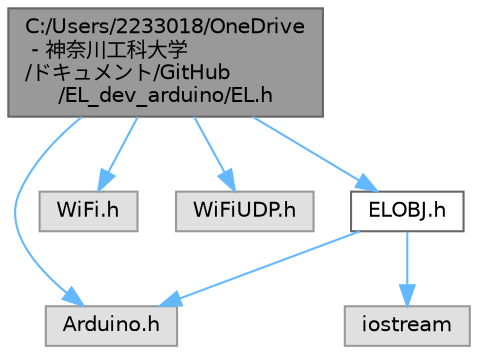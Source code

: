 digraph "C:/Users/2233018/OneDrive - 神奈川工科大学/ドキュメント/GitHub/EL_dev_arduino/EL.h"
{
 // LATEX_PDF_SIZE
  bgcolor="transparent";
  edge [fontname=Helvetica,fontsize=10,labelfontname=Helvetica,labelfontsize=10];
  node [fontname=Helvetica,fontsize=10,shape=box,height=0.2,width=0.4];
  Node1 [label="C:/Users/2233018/OneDrive\l - 神奈川工科大学\l/ドキュメント/GitHub\l/EL_dev_arduino/EL.h",height=0.2,width=0.4,color="gray40", fillcolor="grey60", style="filled", fontcolor="black",tooltip="ECHONET Lite protocol for Arduino"];
  Node1 -> Node2 [color="steelblue1",style="solid"];
  Node2 [label="Arduino.h",height=0.2,width=0.4,color="grey60", fillcolor="#E0E0E0", style="filled",tooltip=" "];
  Node1 -> Node3 [color="steelblue1",style="solid"];
  Node3 [label="WiFi.h",height=0.2,width=0.4,color="grey60", fillcolor="#E0E0E0", style="filled",tooltip=" "];
  Node1 -> Node4 [color="steelblue1",style="solid"];
  Node4 [label="WiFiUDP.h",height=0.2,width=0.4,color="grey60", fillcolor="#E0E0E0", style="filled",tooltip=" "];
  Node1 -> Node5 [color="steelblue1",style="solid"];
  Node5 [label="ELOBJ.h",height=0.2,width=0.4,color="grey40", fillcolor="white", style="filled",URL="$_e_l_o_b_j_8h.html",tooltip="Subclasses for ECHONET Lite protocol"];
  Node5 -> Node2 [color="steelblue1",style="solid"];
  Node5 -> Node6 [color="steelblue1",style="solid"];
  Node6 [label="iostream",height=0.2,width=0.4,color="grey60", fillcolor="#E0E0E0", style="filled",tooltip=" "];
}
